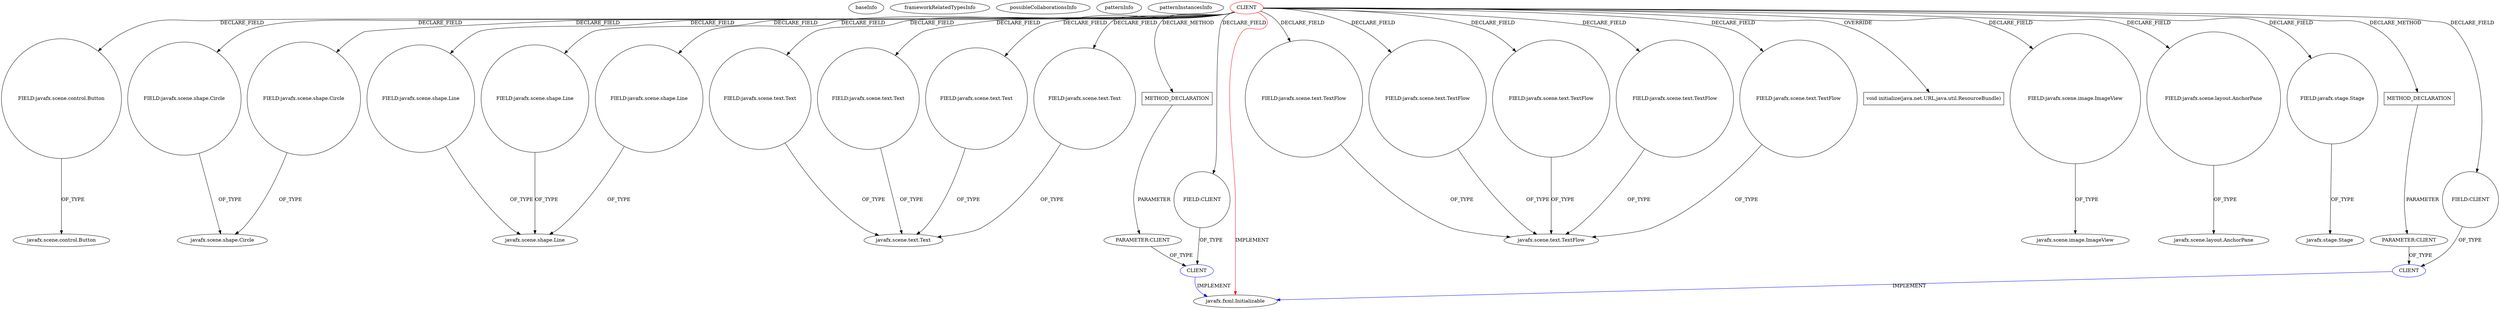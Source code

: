 digraph {
baseInfo[graphId=3008,category="pattern",isAnonymous=false,possibleRelation=true]
frameworkRelatedTypesInfo[0="javafx.fxml.Initializable"]
possibleCollaborationsInfo[0="3008~FIELD_TYPE_DECLARATION-PARAMETER_TYPE_DECLARATION-CLIENT_METHOD_DECLARATION-~javafx.fxml.Initializable ~javafx.fxml.Initializable ~false~false",1="3008~FIELD_TYPE_DECLARATION-PARAMETER_TYPE_DECLARATION-CLIENT_METHOD_DECLARATION-~javafx.fxml.Initializable ~javafx.fxml.Initializable ~false~false"]
patternInfo[frequency=2.0,patternRootClient=0]
patternInstancesInfo[0="josesoler7-agendavital~/josesoler7-agendavital/agendavital-master/src/agendavital/vista/FXMLNoticiaController.java~FXMLNoticiaController~3377",1="josesoler7-agendavital~/josesoler7-agendavital/agendavital-master/src/agendavital/vista/FXMLMomentoController.java~FXMLMomentoController~3370"]
34[label="FIELD:javafx.scene.text.TextFlow",vertexType="FIELD_DECLARATION",isFrameworkType=false,shape=circle]
0[label="CLIENT",vertexType="ROOT_CLIENT_CLASS_DECLARATION",isFrameworkType=false,color=red]
4[label="FIELD:javafx.scene.control.Button",vertexType="FIELD_DECLARATION",isFrameworkType=false,shape=circle]
6[label="FIELD:javafx.scene.shape.Circle",vertexType="FIELD_DECLARATION",isFrameworkType=false,shape=circle]
8[label="FIELD:javafx.scene.shape.Circle",vertexType="FIELD_DECLARATION",isFrameworkType=false,shape=circle]
22[label="FIELD:javafx.scene.shape.Line",vertexType="FIELD_DECLARATION",isFrameworkType=false,shape=circle]
26[label="FIELD:javafx.scene.shape.Line",vertexType="FIELD_DECLARATION",isFrameworkType=false,shape=circle]
24[label="FIELD:javafx.scene.shape.Line",vertexType="FIELD_DECLARATION",isFrameworkType=false,shape=circle]
46[label="FIELD:javafx.scene.text.Text",vertexType="FIELD_DECLARATION",isFrameworkType=false,shape=circle]
42[label="FIELD:javafx.scene.text.Text",vertexType="FIELD_DECLARATION",isFrameworkType=false,shape=circle]
44[label="FIELD:javafx.scene.text.Text",vertexType="FIELD_DECLARATION",isFrameworkType=false,shape=circle]
38[label="FIELD:javafx.scene.text.Text",vertexType="FIELD_DECLARATION",isFrameworkType=false,shape=circle]
10[label="FIELD:CLIENT",vertexType="FIELD_DECLARATION",isFrameworkType=false,shape=circle]
13[label="FIELD:CLIENT",vertexType="FIELD_DECLARATION",isFrameworkType=false,shape=circle]
1[label="javafx.fxml.Initializable",vertexType="FRAMEWORK_INTERFACE_TYPE",isFrameworkType=false]
30[label="FIELD:javafx.scene.text.TextFlow",vertexType="FIELD_DECLARATION",isFrameworkType=false,shape=circle]
32[label="FIELD:javafx.scene.text.TextFlow",vertexType="FIELD_DECLARATION",isFrameworkType=false,shape=circle]
28[label="FIELD:javafx.scene.text.TextFlow",vertexType="FIELD_DECLARATION",isFrameworkType=false,shape=circle]
36[label="FIELD:javafx.scene.text.TextFlow",vertexType="FIELD_DECLARATION",isFrameworkType=false,shape=circle]
7[label="javafx.scene.shape.Circle",vertexType="FRAMEWORK_CLASS_TYPE",isFrameworkType=false]
23[label="javafx.scene.shape.Line",vertexType="FRAMEWORK_CLASS_TYPE",isFrameworkType=false]
52[label="void initialize(java.net.URL,java.util.ResourceBundle)",vertexType="OVERRIDING_METHOD_DECLARATION",isFrameworkType=false,shape=box]
20[label="FIELD:javafx.scene.image.ImageView",vertexType="FIELD_DECLARATION",isFrameworkType=false,shape=circle]
21[label="javafx.scene.image.ImageView",vertexType="FRAMEWORK_CLASS_TYPE",isFrameworkType=false]
2[label="FIELD:javafx.scene.layout.AnchorPane",vertexType="FIELD_DECLARATION",isFrameworkType=false,shape=circle]
50[label="FIELD:javafx.stage.Stage",vertexType="FIELD_DECLARATION",isFrameworkType=false,shape=circle]
49[label="javafx.stage.Stage",vertexType="FRAMEWORK_CLASS_TYPE",isFrameworkType=false]
53[label="METHOD_DECLARATION",vertexType="CLIENT_METHOD_DECLARATION",isFrameworkType=false,shape=box]
54[label="PARAMETER:CLIENT",vertexType="PARAMETER_DECLARATION",isFrameworkType=false]
57[label="METHOD_DECLARATION",vertexType="CLIENT_METHOD_DECLARATION",isFrameworkType=false,shape=box]
58[label="PARAMETER:CLIENT",vertexType="PARAMETER_DECLARATION",isFrameworkType=false]
29[label="javafx.scene.text.TextFlow",vertexType="FRAMEWORK_CLASS_TYPE",isFrameworkType=false]
39[label="javafx.scene.text.Text",vertexType="FRAMEWORK_CLASS_TYPE",isFrameworkType=false]
5[label="javafx.scene.control.Button",vertexType="FRAMEWORK_CLASS_TYPE",isFrameworkType=false]
3[label="javafx.scene.layout.AnchorPane",vertexType="FRAMEWORK_CLASS_TYPE",isFrameworkType=false]
11[label="CLIENT",vertexType="REFERENCE_CLIENT_CLASS_DECLARATION",isFrameworkType=false,color=blue]
14[label="CLIENT",vertexType="REFERENCE_CLIENT_CLASS_DECLARATION",isFrameworkType=false,color=blue]
0->10[label="DECLARE_FIELD"]
0->28[label="DECLARE_FIELD"]
0->8[label="DECLARE_FIELD"]
0->30[label="DECLARE_FIELD"]
0->38[label="DECLARE_FIELD"]
0->36[label="DECLARE_FIELD"]
58->14[label="OF_TYPE"]
22->23[label="OF_TYPE"]
0->1[label="IMPLEMENT",color=red]
14->1[label="IMPLEMENT",color=blue]
32->29[label="OF_TYPE"]
2->3[label="OF_TYPE"]
46->39[label="OF_TYPE"]
50->49[label="OF_TYPE"]
4->5[label="OF_TYPE"]
6->7[label="OF_TYPE"]
11->1[label="IMPLEMENT",color=blue]
0->57[label="DECLARE_METHOD"]
0->26[label="DECLARE_FIELD"]
36->29[label="OF_TYPE"]
0->24[label="DECLARE_FIELD"]
53->54[label="PARAMETER"]
38->39[label="OF_TYPE"]
0->20[label="DECLARE_FIELD"]
57->58[label="PARAMETER"]
0->2[label="DECLARE_FIELD"]
0->50[label="DECLARE_FIELD"]
28->29[label="OF_TYPE"]
30->29[label="OF_TYPE"]
0->34[label="DECLARE_FIELD"]
24->23[label="OF_TYPE"]
0->13[label="DECLARE_FIELD"]
34->29[label="OF_TYPE"]
0->52[label="OVERRIDE"]
8->7[label="OF_TYPE"]
20->21[label="OF_TYPE"]
0->46[label="DECLARE_FIELD"]
0->6[label="DECLARE_FIELD"]
44->39[label="OF_TYPE"]
26->23[label="OF_TYPE"]
13->14[label="OF_TYPE"]
42->39[label="OF_TYPE"]
0->53[label="DECLARE_METHOD"]
0->22[label="DECLARE_FIELD"]
0->32[label="DECLARE_FIELD"]
0->4[label="DECLARE_FIELD"]
0->44[label="DECLARE_FIELD"]
54->11[label="OF_TYPE"]
10->11[label="OF_TYPE"]
0->42[label="DECLARE_FIELD"]
}
